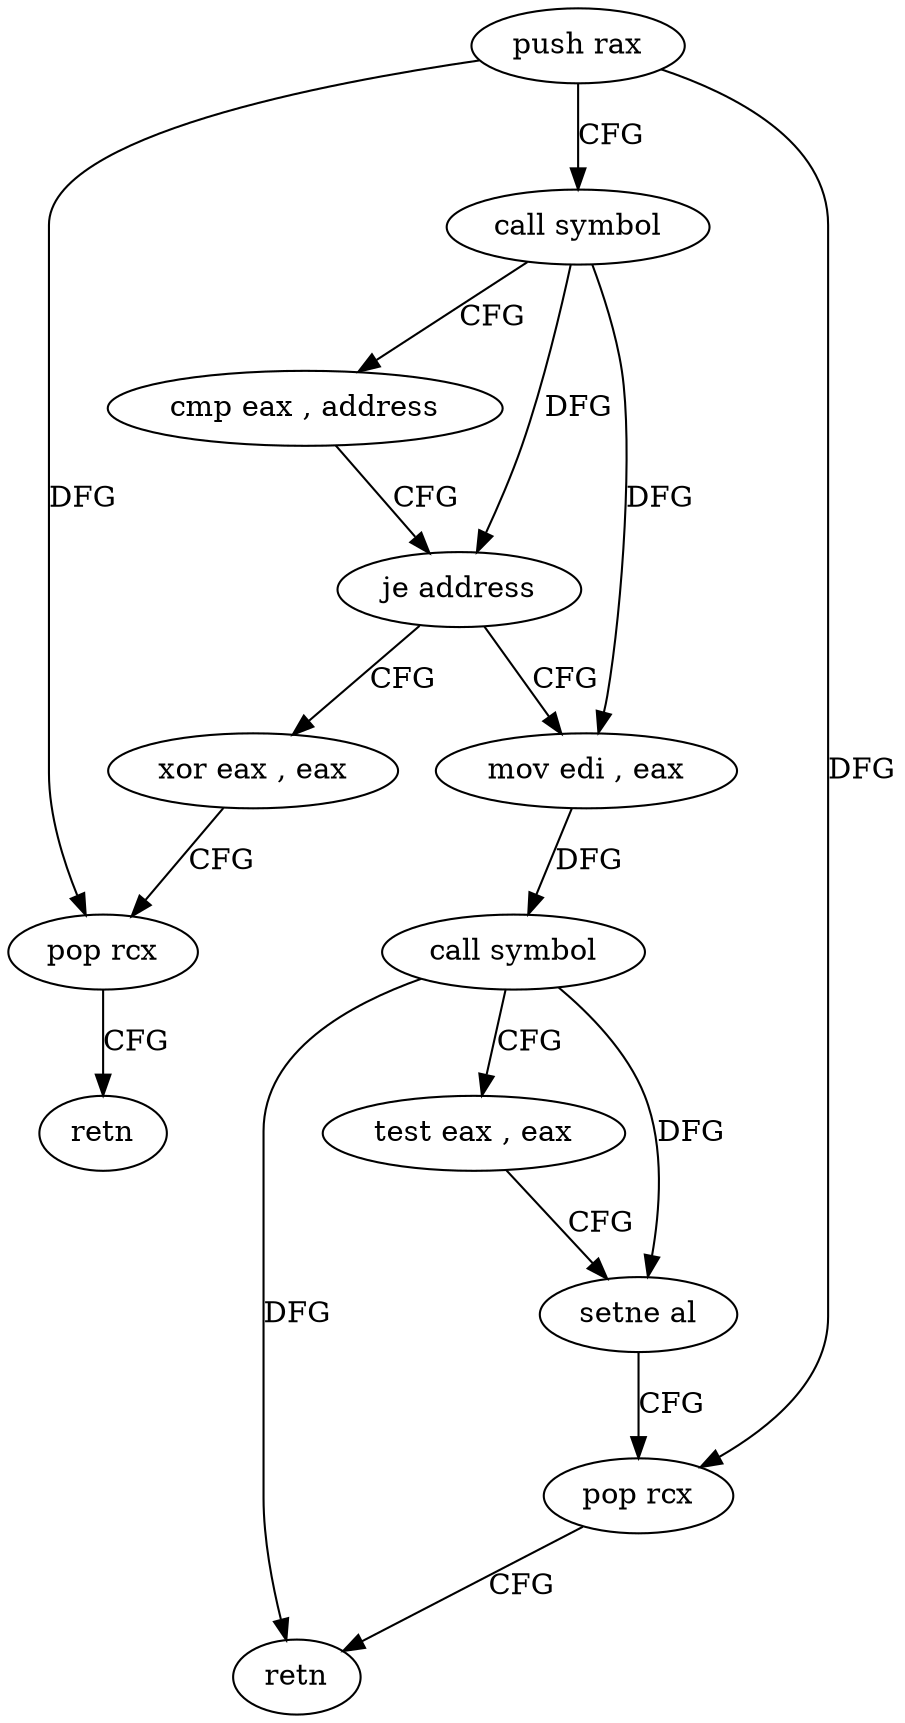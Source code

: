 digraph "func" {
"4248896" [label = "push rax" ]
"4248897" [label = "call symbol" ]
"4248902" [label = "cmp eax , address" ]
"4248905" [label = "je address" ]
"4248921" [label = "xor eax , eax" ]
"4248907" [label = "mov edi , eax" ]
"4248923" [label = "pop rcx" ]
"4248924" [label = "retn" ]
"4248909" [label = "call symbol" ]
"4248914" [label = "test eax , eax" ]
"4248916" [label = "setne al" ]
"4248919" [label = "pop rcx" ]
"4248920" [label = "retn" ]
"4248896" -> "4248897" [ label = "CFG" ]
"4248896" -> "4248923" [ label = "DFG" ]
"4248896" -> "4248919" [ label = "DFG" ]
"4248897" -> "4248902" [ label = "CFG" ]
"4248897" -> "4248905" [ label = "DFG" ]
"4248897" -> "4248907" [ label = "DFG" ]
"4248902" -> "4248905" [ label = "CFG" ]
"4248905" -> "4248921" [ label = "CFG" ]
"4248905" -> "4248907" [ label = "CFG" ]
"4248921" -> "4248923" [ label = "CFG" ]
"4248907" -> "4248909" [ label = "DFG" ]
"4248923" -> "4248924" [ label = "CFG" ]
"4248909" -> "4248914" [ label = "CFG" ]
"4248909" -> "4248916" [ label = "DFG" ]
"4248909" -> "4248920" [ label = "DFG" ]
"4248914" -> "4248916" [ label = "CFG" ]
"4248916" -> "4248919" [ label = "CFG" ]
"4248919" -> "4248920" [ label = "CFG" ]
}

